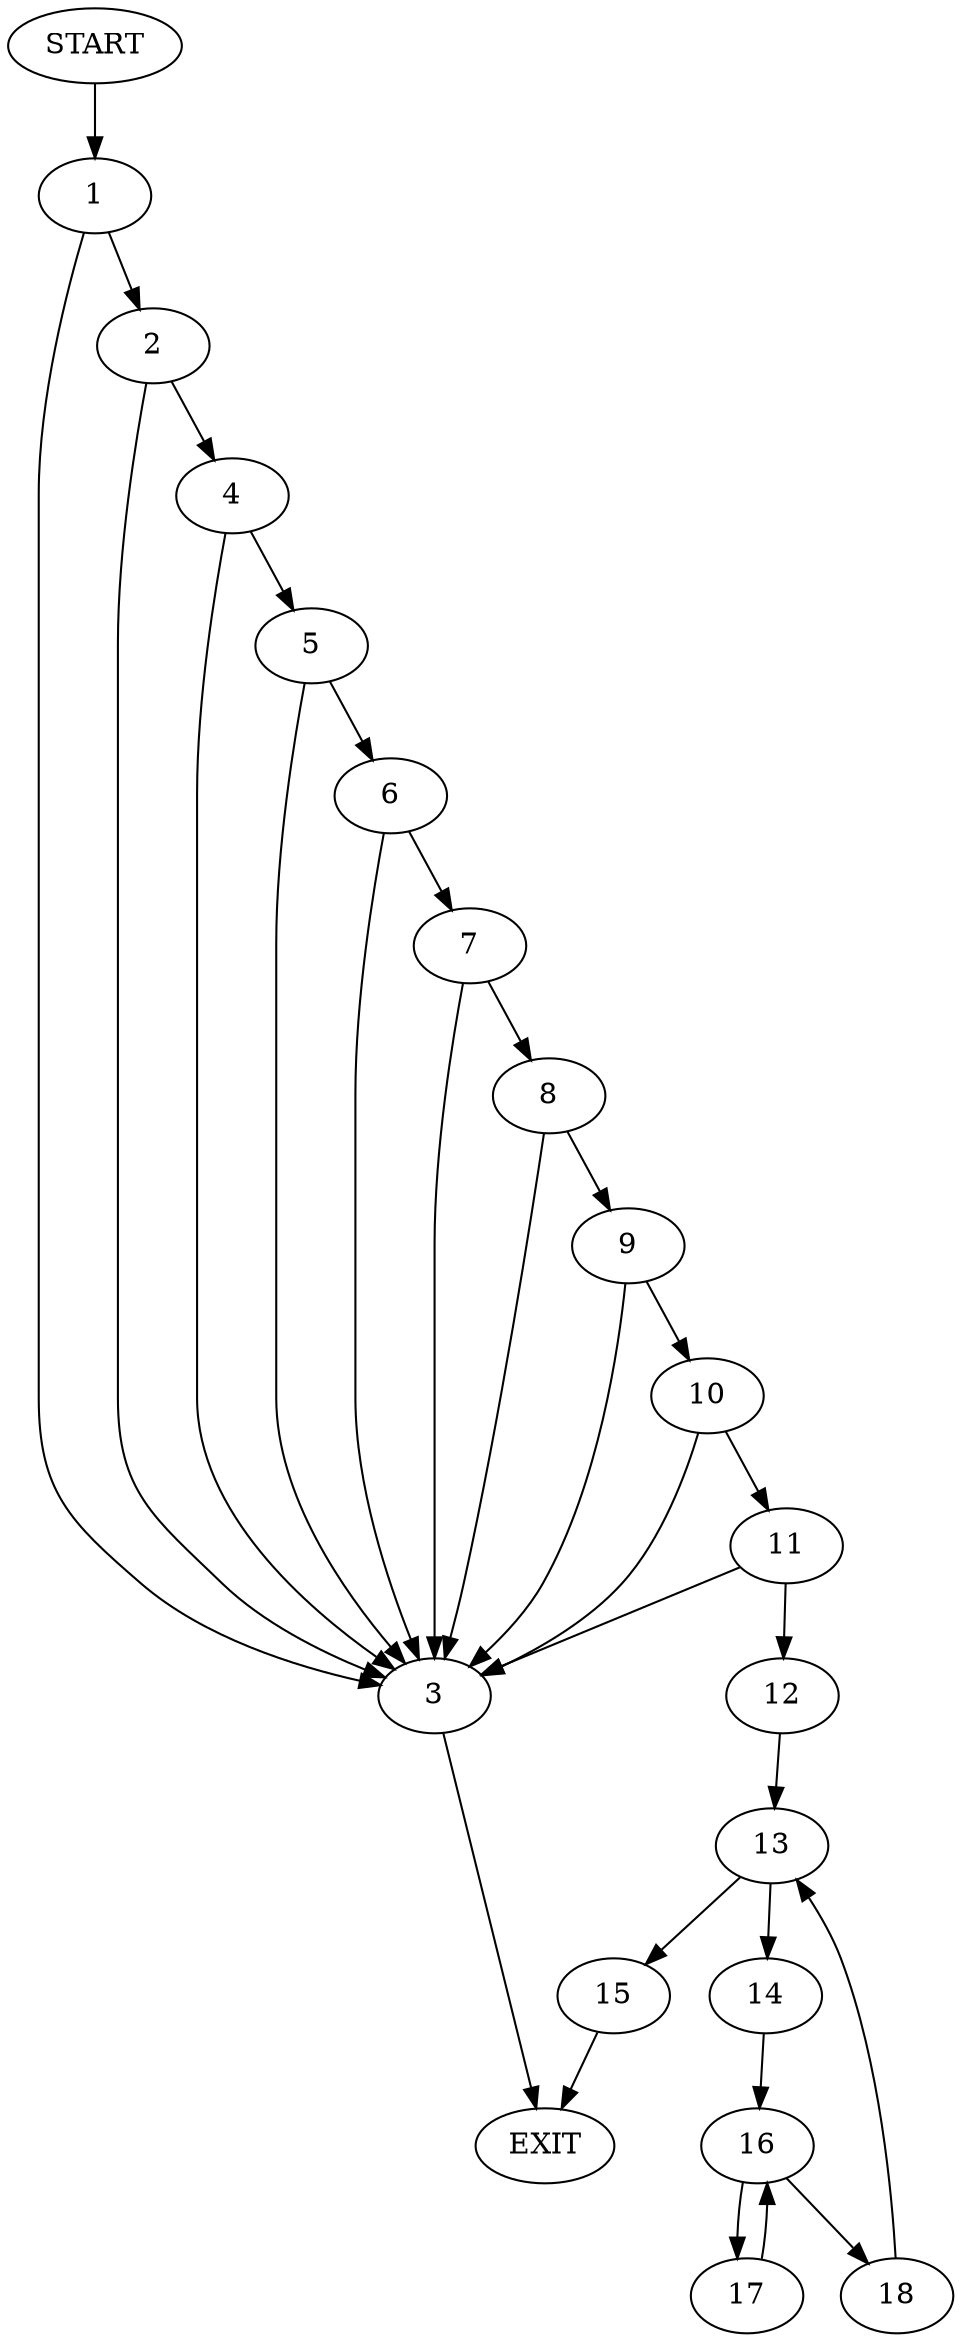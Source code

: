 digraph {
0 [label="START"]
19 [label="EXIT"]
0 -> 1
1 -> 2
1 -> 3
3 -> 19
2 -> 3
2 -> 4
4 -> 5
4 -> 3
5 -> 3
5 -> 6
6 -> 3
6 -> 7
7 -> 3
7 -> 8
8 -> 3
8 -> 9
9 -> 3
9 -> 10
10 -> 11
10 -> 3
11 -> 3
11 -> 12
12 -> 13
13 -> 14
13 -> 15
14 -> 16
15 -> 19
16 -> 17
16 -> 18
18 -> 13
17 -> 16
}
